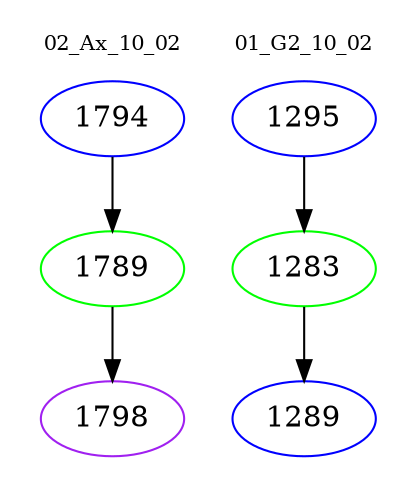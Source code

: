 digraph{
subgraph cluster_0 {
color = white
label = "02_Ax_10_02";
fontsize=10;
T0_1794 [label="1794", color="blue"]
T0_1794 -> T0_1789 [color="black"]
T0_1789 [label="1789", color="green"]
T0_1789 -> T0_1798 [color="black"]
T0_1798 [label="1798", color="purple"]
}
subgraph cluster_1 {
color = white
label = "01_G2_10_02";
fontsize=10;
T1_1295 [label="1295", color="blue"]
T1_1295 -> T1_1283 [color="black"]
T1_1283 [label="1283", color="green"]
T1_1283 -> T1_1289 [color="black"]
T1_1289 [label="1289", color="blue"]
}
}
